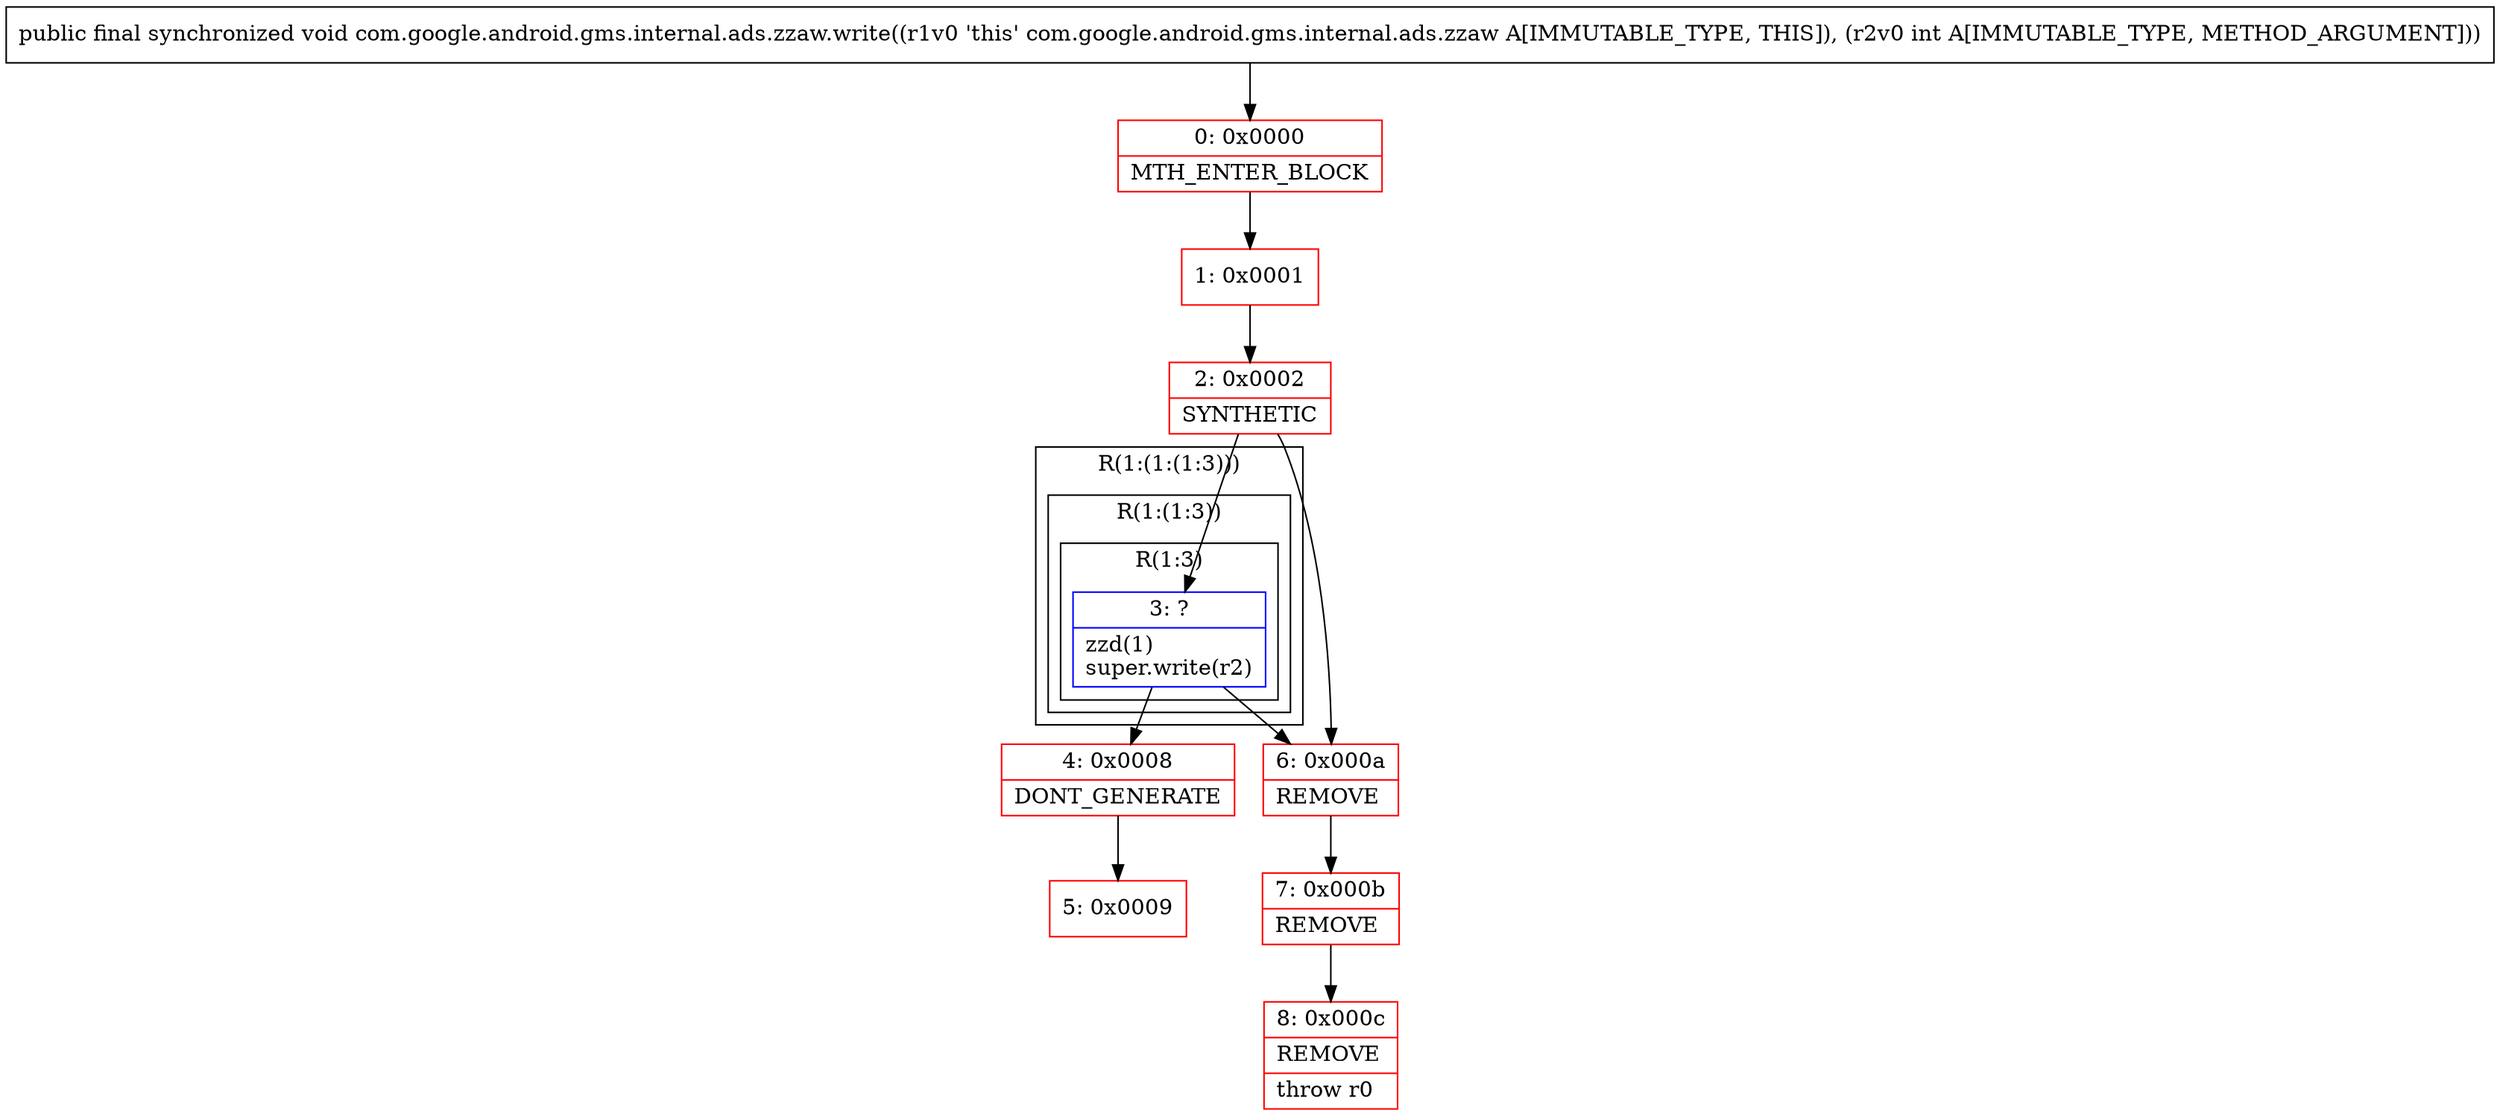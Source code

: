 digraph "CFG forcom.google.android.gms.internal.ads.zzaw.write(I)V" {
subgraph cluster_Region_3847272 {
label = "R(1:(1:(1:3)))";
node [shape=record,color=blue];
subgraph cluster_Region_455974785 {
label = "R(1:(1:3))";
node [shape=record,color=blue];
subgraph cluster_Region_844269079 {
label = "R(1:3)";
node [shape=record,color=blue];
Node_3 [shape=record,label="{3\:\ ?|zzd(1)\lsuper.write(r2)\l}"];
}
}
}
Node_0 [shape=record,color=red,label="{0\:\ 0x0000|MTH_ENTER_BLOCK\l}"];
Node_1 [shape=record,color=red,label="{1\:\ 0x0001}"];
Node_2 [shape=record,color=red,label="{2\:\ 0x0002|SYNTHETIC\l}"];
Node_4 [shape=record,color=red,label="{4\:\ 0x0008|DONT_GENERATE\l}"];
Node_5 [shape=record,color=red,label="{5\:\ 0x0009}"];
Node_6 [shape=record,color=red,label="{6\:\ 0x000a|REMOVE\l}"];
Node_7 [shape=record,color=red,label="{7\:\ 0x000b|REMOVE\l}"];
Node_8 [shape=record,color=red,label="{8\:\ 0x000c|REMOVE\l|throw r0\l}"];
MethodNode[shape=record,label="{public final synchronized void com.google.android.gms.internal.ads.zzaw.write((r1v0 'this' com.google.android.gms.internal.ads.zzaw A[IMMUTABLE_TYPE, THIS]), (r2v0 int A[IMMUTABLE_TYPE, METHOD_ARGUMENT])) }"];
MethodNode -> Node_0;
Node_3 -> Node_4;
Node_3 -> Node_6;
Node_0 -> Node_1;
Node_1 -> Node_2;
Node_2 -> Node_3;
Node_2 -> Node_6;
Node_4 -> Node_5;
Node_6 -> Node_7;
Node_7 -> Node_8;
}

